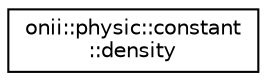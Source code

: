 digraph "Graphical Class Hierarchy"
{
  edge [fontname="Helvetica",fontsize="10",labelfontname="Helvetica",labelfontsize="10"];
  node [fontname="Helvetica",fontsize="10",shape=record];
  rankdir="LR";
  Node1 [label="onii::physic::constant\l::density",height=0.2,width=0.4,color="black", fillcolor="white", style="filled",URL="$d1/dc7/classonii_1_1physic_1_1constant_1_1density.html",tooltip="Some density constants. "];
}
